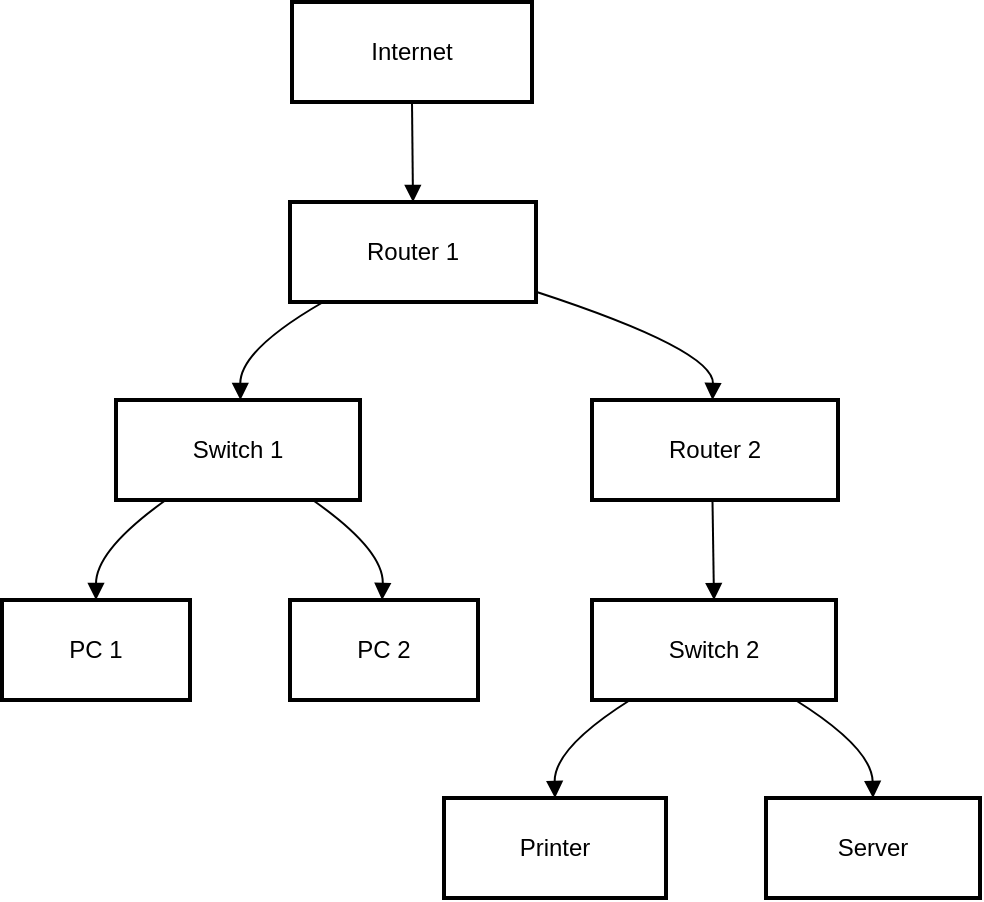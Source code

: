 <mxfile version="25.0.3">
  <diagram name="Page-1" id="5snCd6SUFVH3jq0-RAvZ">
    <mxGraphModel>
      <root>
        <mxCell id="0" />
        <mxCell id="1" parent="0" />
        <mxCell id="2" value="Internet" style="whiteSpace=wrap;strokeWidth=2;" vertex="1" parent="1">
          <mxGeometry x="153" y="8" width="120" height="50" as="geometry" />
        </mxCell>
        <mxCell id="3" value="Router 1" style="whiteSpace=wrap;strokeWidth=2;" vertex="1" parent="1">
          <mxGeometry x="152" y="108" width="123" height="50" as="geometry" />
        </mxCell>
        <mxCell id="4" value="Switch 1" style="whiteSpace=wrap;strokeWidth=2;" vertex="1" parent="1">
          <mxGeometry x="65" y="207" width="122" height="50" as="geometry" />
        </mxCell>
        <mxCell id="5" value="PC 1" style="whiteSpace=wrap;strokeWidth=2;" vertex="1" parent="1">
          <mxGeometry x="8" y="307" width="94" height="50" as="geometry" />
        </mxCell>
        <mxCell id="6" value="PC 2" style="whiteSpace=wrap;strokeWidth=2;" vertex="1" parent="1">
          <mxGeometry x="152" y="307" width="94" height="50" as="geometry" />
        </mxCell>
        <mxCell id="7" value="Router 2" style="whiteSpace=wrap;strokeWidth=2;" vertex="1" parent="1">
          <mxGeometry x="303" y="207" width="123" height="50" as="geometry" />
        </mxCell>
        <mxCell id="8" value="Switch 2" style="whiteSpace=wrap;strokeWidth=2;" vertex="1" parent="1">
          <mxGeometry x="303" y="307" width="122" height="50" as="geometry" />
        </mxCell>
        <mxCell id="9" value="Printer" style="whiteSpace=wrap;strokeWidth=2;" vertex="1" parent="1">
          <mxGeometry x="229" y="406" width="111" height="50" as="geometry" />
        </mxCell>
        <mxCell id="10" value="Server" style="whiteSpace=wrap;strokeWidth=2;" vertex="1" parent="1">
          <mxGeometry x="390" y="406" width="107" height="50" as="geometry" />
        </mxCell>
        <mxCell id="11" value="" style="curved=1;startArrow=none;endArrow=block;exitX=0.5;exitY=0.99;entryX=0.5;entryY=-0.01;" edge="1" parent="1" source="2" target="3">
          <mxGeometry relative="1" as="geometry">
            <Array as="points" />
          </mxGeometry>
        </mxCell>
        <mxCell id="12" value="" style="curved=1;startArrow=none;endArrow=block;exitX=0.15;exitY=0.98;entryX=0.51;entryY=0;" edge="1" parent="1" source="3" target="4">
          <mxGeometry relative="1" as="geometry">
            <Array as="points">
              <mxPoint x="127" y="182" />
            </Array>
          </mxGeometry>
        </mxCell>
        <mxCell id="13" value="" style="curved=1;startArrow=none;endArrow=block;exitX=0.21;exitY=0.99;entryX=0.5;entryY=-0.01;" edge="1" parent="1" source="4" target="5">
          <mxGeometry relative="1" as="geometry">
            <Array as="points">
              <mxPoint x="55" y="282" />
            </Array>
          </mxGeometry>
        </mxCell>
        <mxCell id="14" value="" style="curved=1;startArrow=none;endArrow=block;exitX=0.8;exitY=0.99;entryX=0.49;entryY=-0.01;" edge="1" parent="1" source="4" target="6">
          <mxGeometry relative="1" as="geometry">
            <Array as="points">
              <mxPoint x="199" y="282" />
            </Array>
          </mxGeometry>
        </mxCell>
        <mxCell id="15" value="" style="curved=1;startArrow=none;endArrow=block;exitX=0.99;exitY=0.89;entryX=0.49;entryY=0;" edge="1" parent="1" source="3" target="7">
          <mxGeometry relative="1" as="geometry">
            <Array as="points">
              <mxPoint x="364" y="182" />
            </Array>
          </mxGeometry>
        </mxCell>
        <mxCell id="16" value="" style="curved=1;startArrow=none;endArrow=block;exitX=0.49;exitY=0.99;entryX=0.5;entryY=-0.01;" edge="1" parent="1" source="7" target="8">
          <mxGeometry relative="1" as="geometry">
            <Array as="points" />
          </mxGeometry>
        </mxCell>
        <mxCell id="17" value="" style="curved=1;startArrow=none;endArrow=block;exitX=0.17;exitY=0.98;entryX=0.5;entryY=0;" edge="1" parent="1" source="8" target="9">
          <mxGeometry relative="1" as="geometry">
            <Array as="points">
              <mxPoint x="284" y="381" />
            </Array>
          </mxGeometry>
        </mxCell>
        <mxCell id="18" value="" style="curved=1;startArrow=none;endArrow=block;exitX=0.82;exitY=0.98;entryX=0.5;entryY=0;" edge="1" parent="1" source="8" target="10">
          <mxGeometry relative="1" as="geometry">
            <Array as="points">
              <mxPoint x="443" y="381" />
            </Array>
          </mxGeometry>
        </mxCell>
      </root>
    </mxGraphModel>
  </diagram>
</mxfile>

